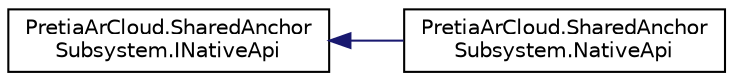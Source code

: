 digraph "Graphical Class Hierarchy"
{
 // LATEX_PDF_SIZE
  edge [fontname="Helvetica",fontsize="10",labelfontname="Helvetica",labelfontsize="10"];
  node [fontname="Helvetica",fontsize="10",shape=record];
  rankdir="LR";
  Node0 [label="PretiaArCloud.SharedAnchor\lSubsystem.INativeApi",height=0.2,width=0.4,color="black", fillcolor="white", style="filled",URL="$interfacePretiaArCloud_1_1SharedAnchorSubsystem_1_1INativeApi.html",tooltip=" "];
  Node0 -> Node1 [dir="back",color="midnightblue",fontsize="10",style="solid",fontname="Helvetica"];
  Node1 [label="PretiaArCloud.SharedAnchor\lSubsystem.NativeApi",height=0.2,width=0.4,color="black", fillcolor="white", style="filled",URL="$classPretiaArCloud_1_1SharedAnchorSubsystem_1_1NativeApi.html",tooltip=" "];
}
